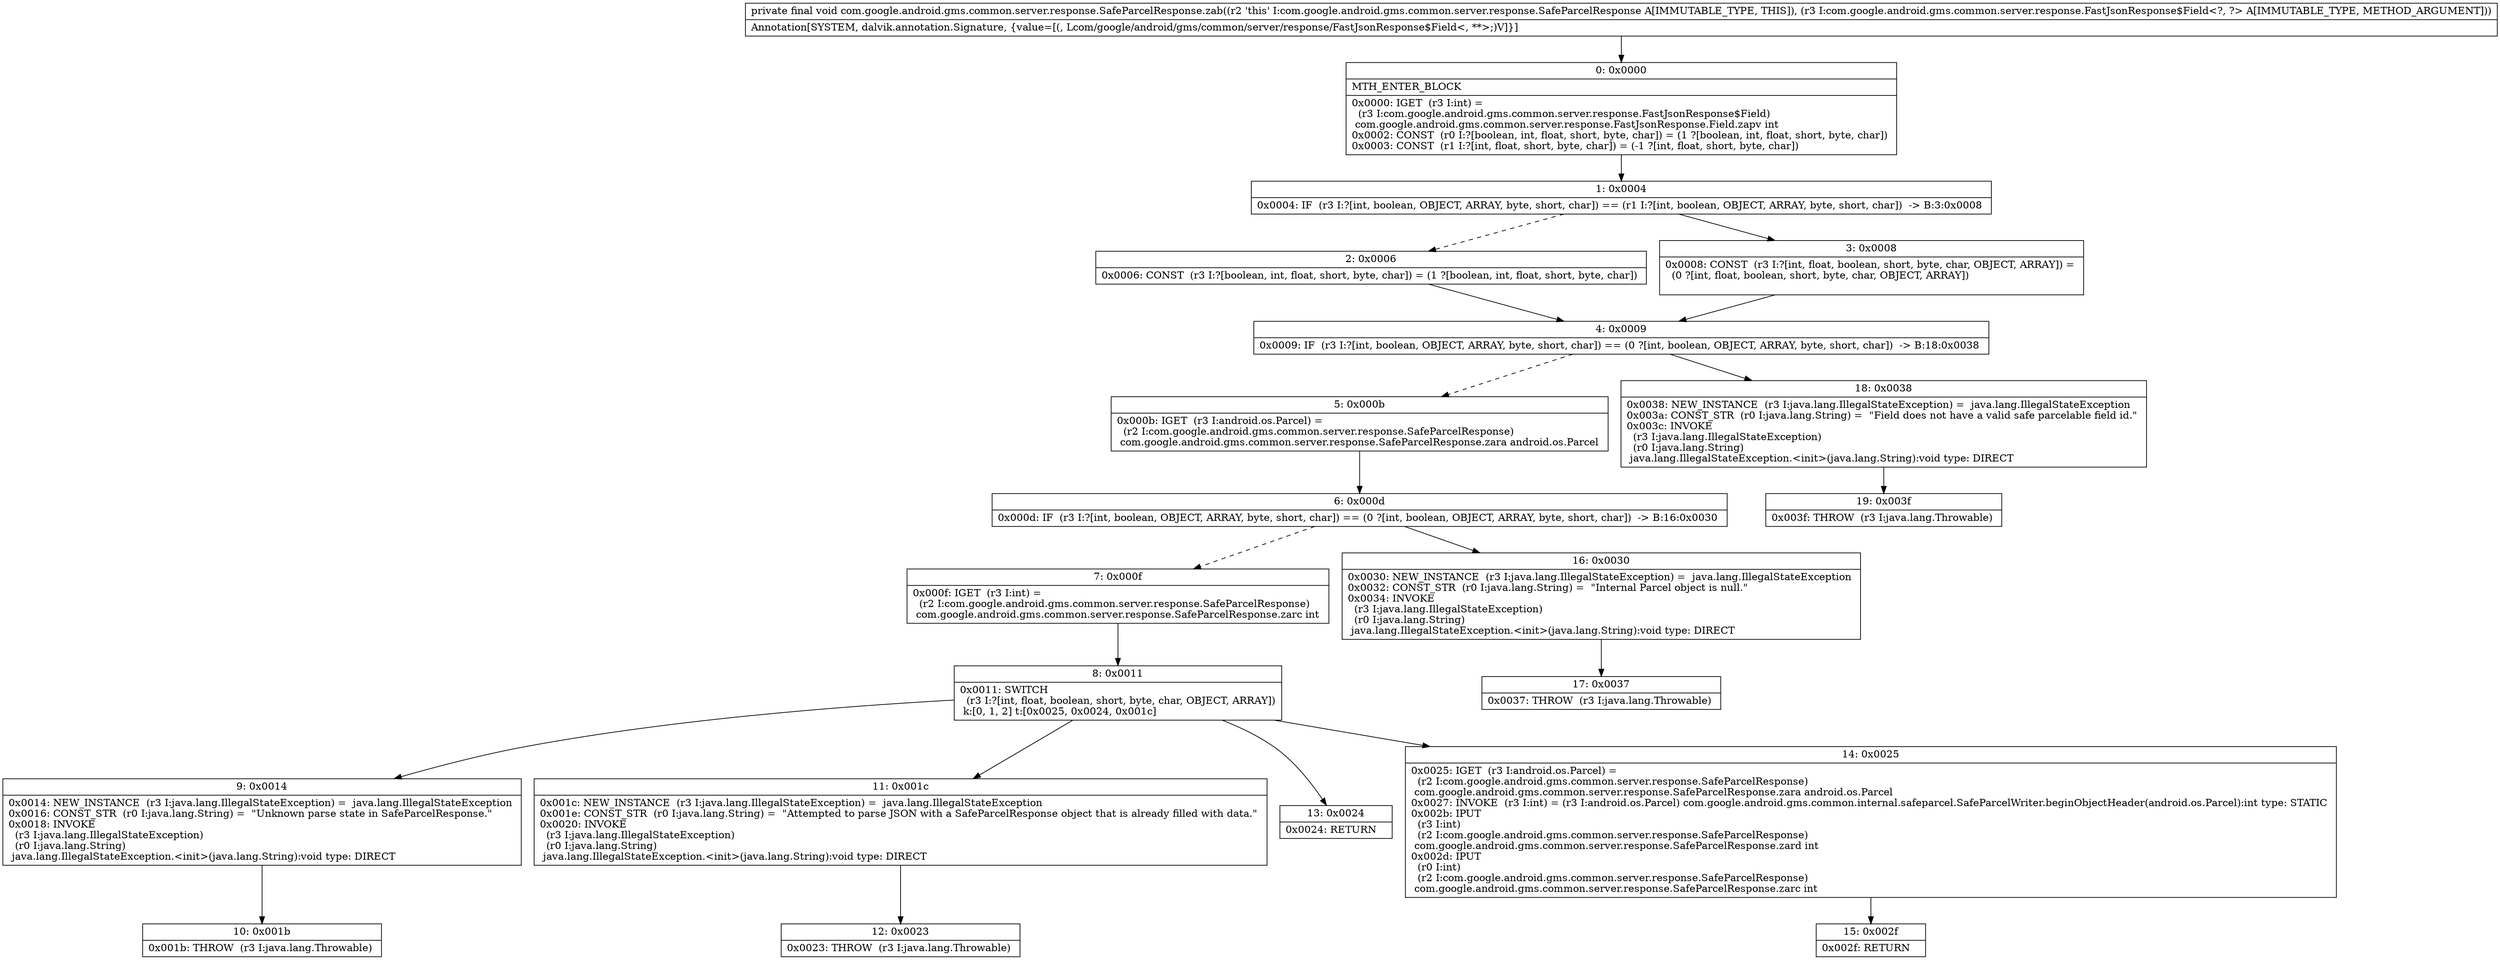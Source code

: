 digraph "CFG forcom.google.android.gms.common.server.response.SafeParcelResponse.zab(Lcom\/google\/android\/gms\/common\/server\/response\/FastJsonResponse$Field;)V" {
Node_0 [shape=record,label="{0\:\ 0x0000|MTH_ENTER_BLOCK\l|0x0000: IGET  (r3 I:int) = \l  (r3 I:com.google.android.gms.common.server.response.FastJsonResponse$Field)\l com.google.android.gms.common.server.response.FastJsonResponse.Field.zapv int \l0x0002: CONST  (r0 I:?[boolean, int, float, short, byte, char]) = (1 ?[boolean, int, float, short, byte, char]) \l0x0003: CONST  (r1 I:?[int, float, short, byte, char]) = (\-1 ?[int, float, short, byte, char]) \l}"];
Node_1 [shape=record,label="{1\:\ 0x0004|0x0004: IF  (r3 I:?[int, boolean, OBJECT, ARRAY, byte, short, char]) == (r1 I:?[int, boolean, OBJECT, ARRAY, byte, short, char])  \-\> B:3:0x0008 \l}"];
Node_2 [shape=record,label="{2\:\ 0x0006|0x0006: CONST  (r3 I:?[boolean, int, float, short, byte, char]) = (1 ?[boolean, int, float, short, byte, char]) \l}"];
Node_3 [shape=record,label="{3\:\ 0x0008|0x0008: CONST  (r3 I:?[int, float, boolean, short, byte, char, OBJECT, ARRAY]) = \l  (0 ?[int, float, boolean, short, byte, char, OBJECT, ARRAY])\l \l}"];
Node_4 [shape=record,label="{4\:\ 0x0009|0x0009: IF  (r3 I:?[int, boolean, OBJECT, ARRAY, byte, short, char]) == (0 ?[int, boolean, OBJECT, ARRAY, byte, short, char])  \-\> B:18:0x0038 \l}"];
Node_5 [shape=record,label="{5\:\ 0x000b|0x000b: IGET  (r3 I:android.os.Parcel) = \l  (r2 I:com.google.android.gms.common.server.response.SafeParcelResponse)\l com.google.android.gms.common.server.response.SafeParcelResponse.zara android.os.Parcel \l}"];
Node_6 [shape=record,label="{6\:\ 0x000d|0x000d: IF  (r3 I:?[int, boolean, OBJECT, ARRAY, byte, short, char]) == (0 ?[int, boolean, OBJECT, ARRAY, byte, short, char])  \-\> B:16:0x0030 \l}"];
Node_7 [shape=record,label="{7\:\ 0x000f|0x000f: IGET  (r3 I:int) = \l  (r2 I:com.google.android.gms.common.server.response.SafeParcelResponse)\l com.google.android.gms.common.server.response.SafeParcelResponse.zarc int \l}"];
Node_8 [shape=record,label="{8\:\ 0x0011|0x0011: SWITCH  \l  (r3 I:?[int, float, boolean, short, byte, char, OBJECT, ARRAY])\l k:[0, 1, 2] t:[0x0025, 0x0024, 0x001c] \l}"];
Node_9 [shape=record,label="{9\:\ 0x0014|0x0014: NEW_INSTANCE  (r3 I:java.lang.IllegalStateException) =  java.lang.IllegalStateException \l0x0016: CONST_STR  (r0 I:java.lang.String) =  \"Unknown parse state in SafeParcelResponse.\" \l0x0018: INVOKE  \l  (r3 I:java.lang.IllegalStateException)\l  (r0 I:java.lang.String)\l java.lang.IllegalStateException.\<init\>(java.lang.String):void type: DIRECT \l}"];
Node_10 [shape=record,label="{10\:\ 0x001b|0x001b: THROW  (r3 I:java.lang.Throwable) \l}"];
Node_11 [shape=record,label="{11\:\ 0x001c|0x001c: NEW_INSTANCE  (r3 I:java.lang.IllegalStateException) =  java.lang.IllegalStateException \l0x001e: CONST_STR  (r0 I:java.lang.String) =  \"Attempted to parse JSON with a SafeParcelResponse object that is already filled with data.\" \l0x0020: INVOKE  \l  (r3 I:java.lang.IllegalStateException)\l  (r0 I:java.lang.String)\l java.lang.IllegalStateException.\<init\>(java.lang.String):void type: DIRECT \l}"];
Node_12 [shape=record,label="{12\:\ 0x0023|0x0023: THROW  (r3 I:java.lang.Throwable) \l}"];
Node_13 [shape=record,label="{13\:\ 0x0024|0x0024: RETURN   \l}"];
Node_14 [shape=record,label="{14\:\ 0x0025|0x0025: IGET  (r3 I:android.os.Parcel) = \l  (r2 I:com.google.android.gms.common.server.response.SafeParcelResponse)\l com.google.android.gms.common.server.response.SafeParcelResponse.zara android.os.Parcel \l0x0027: INVOKE  (r3 I:int) = (r3 I:android.os.Parcel) com.google.android.gms.common.internal.safeparcel.SafeParcelWriter.beginObjectHeader(android.os.Parcel):int type: STATIC \l0x002b: IPUT  \l  (r3 I:int)\l  (r2 I:com.google.android.gms.common.server.response.SafeParcelResponse)\l com.google.android.gms.common.server.response.SafeParcelResponse.zard int \l0x002d: IPUT  \l  (r0 I:int)\l  (r2 I:com.google.android.gms.common.server.response.SafeParcelResponse)\l com.google.android.gms.common.server.response.SafeParcelResponse.zarc int \l}"];
Node_15 [shape=record,label="{15\:\ 0x002f|0x002f: RETURN   \l}"];
Node_16 [shape=record,label="{16\:\ 0x0030|0x0030: NEW_INSTANCE  (r3 I:java.lang.IllegalStateException) =  java.lang.IllegalStateException \l0x0032: CONST_STR  (r0 I:java.lang.String) =  \"Internal Parcel object is null.\" \l0x0034: INVOKE  \l  (r3 I:java.lang.IllegalStateException)\l  (r0 I:java.lang.String)\l java.lang.IllegalStateException.\<init\>(java.lang.String):void type: DIRECT \l}"];
Node_17 [shape=record,label="{17\:\ 0x0037|0x0037: THROW  (r3 I:java.lang.Throwable) \l}"];
Node_18 [shape=record,label="{18\:\ 0x0038|0x0038: NEW_INSTANCE  (r3 I:java.lang.IllegalStateException) =  java.lang.IllegalStateException \l0x003a: CONST_STR  (r0 I:java.lang.String) =  \"Field does not have a valid safe parcelable field id.\" \l0x003c: INVOKE  \l  (r3 I:java.lang.IllegalStateException)\l  (r0 I:java.lang.String)\l java.lang.IllegalStateException.\<init\>(java.lang.String):void type: DIRECT \l}"];
Node_19 [shape=record,label="{19\:\ 0x003f|0x003f: THROW  (r3 I:java.lang.Throwable) \l}"];
MethodNode[shape=record,label="{private final void com.google.android.gms.common.server.response.SafeParcelResponse.zab((r2 'this' I:com.google.android.gms.common.server.response.SafeParcelResponse A[IMMUTABLE_TYPE, THIS]), (r3 I:com.google.android.gms.common.server.response.FastJsonResponse$Field\<?, ?\> A[IMMUTABLE_TYPE, METHOD_ARGUMENT]))  | Annotation[SYSTEM, dalvik.annotation.Signature, \{value=[(, Lcom\/google\/android\/gms\/common\/server\/response\/FastJsonResponse$Field\<, **\>;)V]\}]\l}"];
MethodNode -> Node_0;
Node_0 -> Node_1;
Node_1 -> Node_2[style=dashed];
Node_1 -> Node_3;
Node_2 -> Node_4;
Node_3 -> Node_4;
Node_4 -> Node_5[style=dashed];
Node_4 -> Node_18;
Node_5 -> Node_6;
Node_6 -> Node_7[style=dashed];
Node_6 -> Node_16;
Node_7 -> Node_8;
Node_8 -> Node_9;
Node_8 -> Node_11;
Node_8 -> Node_13;
Node_8 -> Node_14;
Node_9 -> Node_10;
Node_11 -> Node_12;
Node_14 -> Node_15;
Node_16 -> Node_17;
Node_18 -> Node_19;
}

